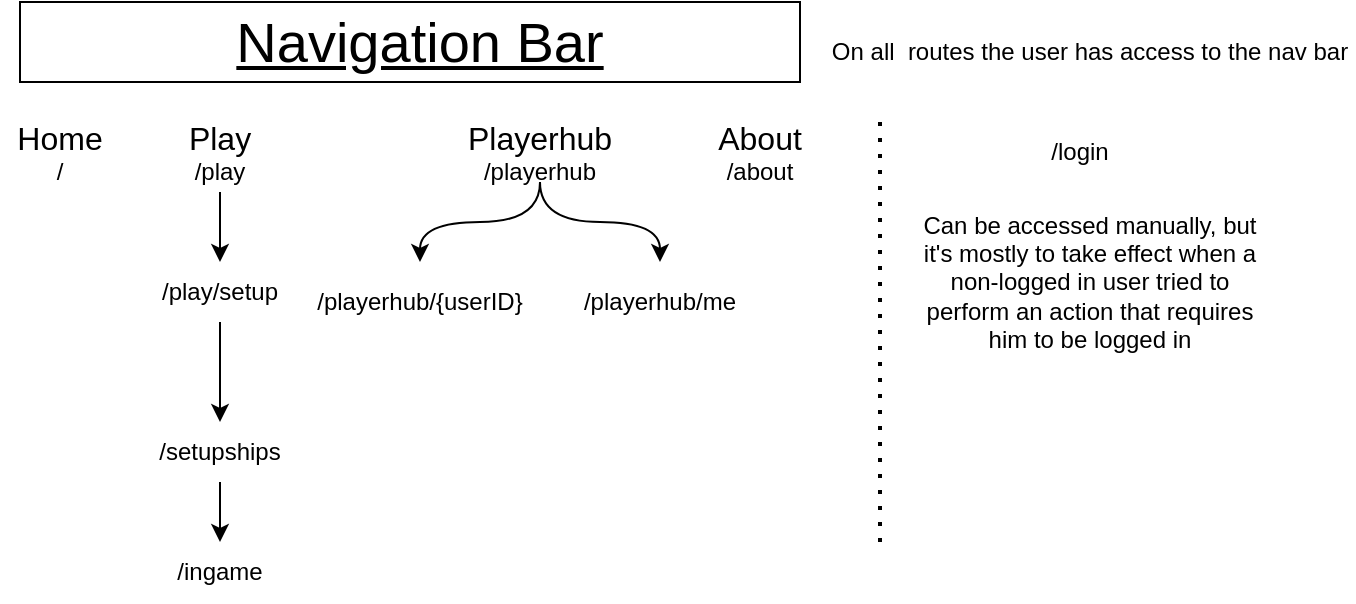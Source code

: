 <mxfile version="20.5.3" type="device"><diagram id="B1MmFXyF7pMdoHABna6H" name="Page-1"><mxGraphModel dx="1185" dy="670" grid="1" gridSize="10" guides="1" tooltips="1" connect="1" arrows="1" fold="1" page="1" pageScale="1" pageWidth="827" pageHeight="1169" math="0" shadow="0"><root><mxCell id="0"/><mxCell id="1" parent="0"/><mxCell id="oGxUdNy9kPOrh-PJ6zg1-8" value="&lt;font style=&quot;font-size: 28px;&quot;&gt;&lt;u&gt;Navigation Bar&lt;/u&gt;&lt;/font&gt;" style="text;html=1;strokeColor=none;fillColor=none;align=center;verticalAlign=middle;whiteSpace=wrap;rounded=0;" vertex="1" parent="1"><mxGeometry x="202" y="120" width="276" height="20" as="geometry"/></mxCell><mxCell id="oGxUdNy9kPOrh-PJ6zg1-9" value="&lt;font style=&quot;font-size: 16px;&quot;&gt;Home&lt;/font&gt;&lt;br&gt;/" style="text;html=1;strokeColor=none;fillColor=none;align=center;verticalAlign=middle;whiteSpace=wrap;rounded=0;" vertex="1" parent="1"><mxGeometry x="130" y="170" width="60" height="30" as="geometry"/></mxCell><mxCell id="oGxUdNy9kPOrh-PJ6zg1-21" style="edgeStyle=orthogonalEdgeStyle;rounded=0;orthogonalLoop=1;jettySize=auto;html=1;entryX=0.5;entryY=0;entryDx=0;entryDy=0;fontSize=12;" edge="1" parent="1" source="oGxUdNy9kPOrh-PJ6zg1-10" target="oGxUdNy9kPOrh-PJ6zg1-13"><mxGeometry relative="1" as="geometry"/></mxCell><mxCell id="oGxUdNy9kPOrh-PJ6zg1-10" value="&lt;font style=&quot;font-size: 16px;&quot;&gt;Play&lt;br&gt;&lt;/font&gt;/play" style="text;html=1;strokeColor=none;fillColor=none;align=center;verticalAlign=middle;whiteSpace=wrap;rounded=0;" vertex="1" parent="1"><mxGeometry x="210" y="165" width="60" height="40" as="geometry"/></mxCell><mxCell id="oGxUdNy9kPOrh-PJ6zg1-27" style="edgeStyle=orthogonalEdgeStyle;curved=1;rounded=0;orthogonalLoop=1;jettySize=auto;html=1;exitX=0.5;exitY=1;exitDx=0;exitDy=0;entryX=0.5;entryY=0;entryDx=0;entryDy=0;fontSize=12;" edge="1" parent="1" source="oGxUdNy9kPOrh-PJ6zg1-11" target="oGxUdNy9kPOrh-PJ6zg1-19"><mxGeometry relative="1" as="geometry"/></mxCell><mxCell id="oGxUdNy9kPOrh-PJ6zg1-28" style="edgeStyle=orthogonalEdgeStyle;curved=1;rounded=0;orthogonalLoop=1;jettySize=auto;html=1;exitX=0.5;exitY=1;exitDx=0;exitDy=0;fontSize=12;" edge="1" parent="1" source="oGxUdNy9kPOrh-PJ6zg1-11" target="oGxUdNy9kPOrh-PJ6zg1-20"><mxGeometry relative="1" as="geometry"/></mxCell><mxCell id="oGxUdNy9kPOrh-PJ6zg1-11" value="&lt;font style=&quot;font-size: 16px;&quot;&gt;&lt;font style=&quot;font-size: 16px;&quot;&gt;Playerhub&lt;/font&gt;&lt;br&gt;&lt;/font&gt;/playerhub" style="text;html=1;strokeColor=none;fillColor=none;align=center;verticalAlign=middle;whiteSpace=wrap;rounded=0;" vertex="1" parent="1"><mxGeometry x="360" y="170" width="80" height="30" as="geometry"/></mxCell><mxCell id="oGxUdNy9kPOrh-PJ6zg1-12" value="&lt;font style=&quot;font-size: 16px;&quot;&gt;About&lt;br&gt;&lt;/font&gt;/about" style="text;html=1;strokeColor=none;fillColor=none;align=center;verticalAlign=middle;whiteSpace=wrap;rounded=0;" vertex="1" parent="1"><mxGeometry x="480" y="170" width="60" height="30" as="geometry"/></mxCell><mxCell id="oGxUdNy9kPOrh-PJ6zg1-22" style="edgeStyle=orthogonalEdgeStyle;rounded=0;orthogonalLoop=1;jettySize=auto;html=1;entryX=0.5;entryY=0;entryDx=0;entryDy=0;fontSize=12;" edge="1" parent="1" source="oGxUdNy9kPOrh-PJ6zg1-13" target="oGxUdNy9kPOrh-PJ6zg1-14"><mxGeometry relative="1" as="geometry"/></mxCell><mxCell id="oGxUdNy9kPOrh-PJ6zg1-13" value="/play/setup" style="text;html=1;strokeColor=none;fillColor=none;align=center;verticalAlign=middle;whiteSpace=wrap;rounded=0;fontSize=12;" vertex="1" parent="1"><mxGeometry x="210" y="240" width="60" height="30" as="geometry"/></mxCell><mxCell id="oGxUdNy9kPOrh-PJ6zg1-23" style="edgeStyle=orthogonalEdgeStyle;rounded=0;orthogonalLoop=1;jettySize=auto;html=1;fontSize=12;" edge="1" parent="1" source="oGxUdNy9kPOrh-PJ6zg1-14" target="oGxUdNy9kPOrh-PJ6zg1-15"><mxGeometry relative="1" as="geometry"/></mxCell><mxCell id="oGxUdNy9kPOrh-PJ6zg1-14" value="/setupships" style="text;html=1;strokeColor=none;fillColor=none;align=center;verticalAlign=middle;whiteSpace=wrap;rounded=0;fontSize=12;" vertex="1" parent="1"><mxGeometry x="210" y="320" width="60" height="30" as="geometry"/></mxCell><mxCell id="oGxUdNy9kPOrh-PJ6zg1-15" value="/ingame" style="text;html=1;strokeColor=none;fillColor=none;align=center;verticalAlign=middle;whiteSpace=wrap;rounded=0;fontSize=12;" vertex="1" parent="1"><mxGeometry x="210" y="380" width="60" height="30" as="geometry"/></mxCell><mxCell id="oGxUdNy9kPOrh-PJ6zg1-16" value="/login" style="text;html=1;strokeColor=none;fillColor=none;align=center;verticalAlign=middle;whiteSpace=wrap;rounded=0;fontSize=12;" vertex="1" parent="1"><mxGeometry x="640" y="170" width="60" height="30" as="geometry"/></mxCell><mxCell id="oGxUdNy9kPOrh-PJ6zg1-17" value="Can be accessed manually, but it's mostly to take effect when a non-logged in user tried to perform an action that requires him to be logged in" style="text;html=1;strokeColor=none;fillColor=none;align=center;verticalAlign=middle;whiteSpace=wrap;rounded=0;fontSize=12;" vertex="1" parent="1"><mxGeometry x="590" y="200" width="170" height="100" as="geometry"/></mxCell><mxCell id="oGxUdNy9kPOrh-PJ6zg1-18" value="" style="endArrow=none;dashed=1;html=1;dashPattern=1 3;strokeWidth=2;rounded=0;fontSize=12;" edge="1" parent="1"><mxGeometry width="50" height="50" relative="1" as="geometry"><mxPoint x="570" y="380" as="sourcePoint"/><mxPoint x="570" y="170" as="targetPoint"/></mxGeometry></mxCell><mxCell id="oGxUdNy9kPOrh-PJ6zg1-19" value="/playerhub/{userID}" style="text;html=1;strokeColor=none;fillColor=none;align=center;verticalAlign=middle;whiteSpace=wrap;rounded=0;fontSize=12;" vertex="1" parent="1"><mxGeometry x="280" y="240" width="120" height="40" as="geometry"/></mxCell><mxCell id="oGxUdNy9kPOrh-PJ6zg1-20" value="/playerhub/me" style="text;html=1;strokeColor=none;fillColor=none;align=center;verticalAlign=middle;whiteSpace=wrap;rounded=0;fontSize=12;" vertex="1" parent="1"><mxGeometry x="400" y="240" width="120" height="40" as="geometry"/></mxCell><mxCell id="oGxUdNy9kPOrh-PJ6zg1-24" value="On all&amp;nbsp; routes the user has access to the nav bar" style="text;html=1;strokeColor=none;fillColor=none;align=center;verticalAlign=middle;whiteSpace=wrap;rounded=0;fontSize=12;" vertex="1" parent="1"><mxGeometry x="543" y="120" width="264" height="30" as="geometry"/></mxCell><mxCell id="oGxUdNy9kPOrh-PJ6zg1-32" value="" style="rounded=0;whiteSpace=wrap;html=1;fontSize=28;fillStyle=auto;fillColor=none;" vertex="1" parent="1"><mxGeometry x="140" y="110" width="390" height="40" as="geometry"/></mxCell></root></mxGraphModel></diagram></mxfile>